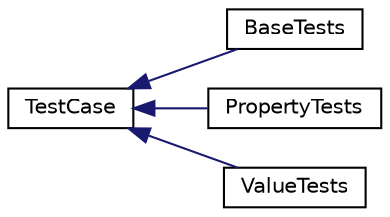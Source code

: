 digraph "Graphical Class Hierarchy"
{
 // INTERACTIVE_SVG=YES
 // LATEX_PDF_SIZE
  edge [fontname="Helvetica",fontsize="10",labelfontname="Helvetica",labelfontsize="10"];
  node [fontname="Helvetica",fontsize="10",shape=record];
  rankdir="LR";
  Node0 [label="TestCase",height=0.2,width=0.4,color="black", fillcolor="white", style="filled",URL="$class_test_case.html",tooltip=" "];
  Node0 -> Node1 [dir="back",color="midnightblue",fontsize="10",style="solid",fontname="Helvetica"];
  Node1 [label="BaseTests",height=0.2,width=0.4,color="black", fillcolor="white", style="filled",URL="$class_base_tests.html",tooltip=" "];
  Node0 -> Node2 [dir="back",color="midnightblue",fontsize="10",style="solid",fontname="Helvetica"];
  Node2 [label="PropertyTests",height=0.2,width=0.4,color="black", fillcolor="white", style="filled",URL="$class_property_tests.html",tooltip=" "];
  Node0 -> Node3 [dir="back",color="midnightblue",fontsize="10",style="solid",fontname="Helvetica"];
  Node3 [label="ValueTests",height=0.2,width=0.4,color="black", fillcolor="white", style="filled",URL="$class_value_tests.html",tooltip=" "];
}
